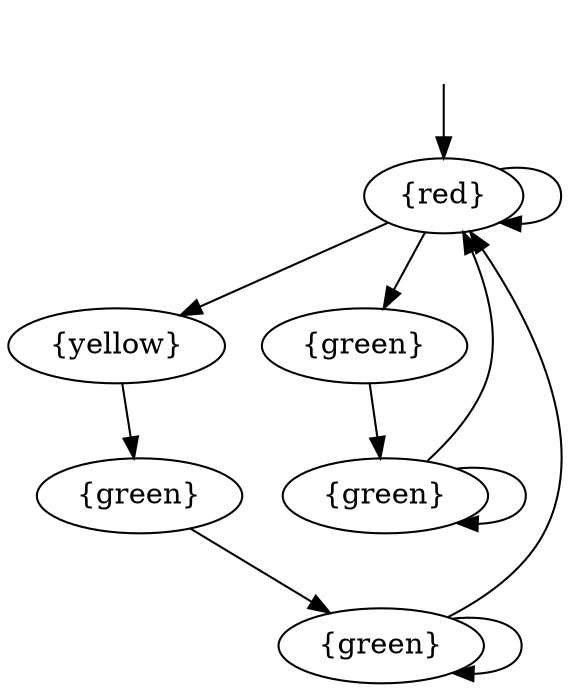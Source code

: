 digraph graphname {
        _init [style="invis"];
        _init -> s0[label=""];
        s0[label="{red}"];
        s1[label="{yellow}"];
        s2[label="{green}"];
        s3[label="{green}"];
        s4[label="{green}"];
        s5[label="{green}"];
        s0 -> s0 [label=""];
        s0 -> s1 [label=""];
        s1 -> s2 [label=""];
        s2 -> s3 [label=""];
        s3 -> s3 [label=""];
        s3 -> s0 [label=""];
        s0 -> s4 [label=""];
        s4 -> s5 [label=""];
        s5 -> s5 [label=""];
        s5 -> s0 [label=""];
}
